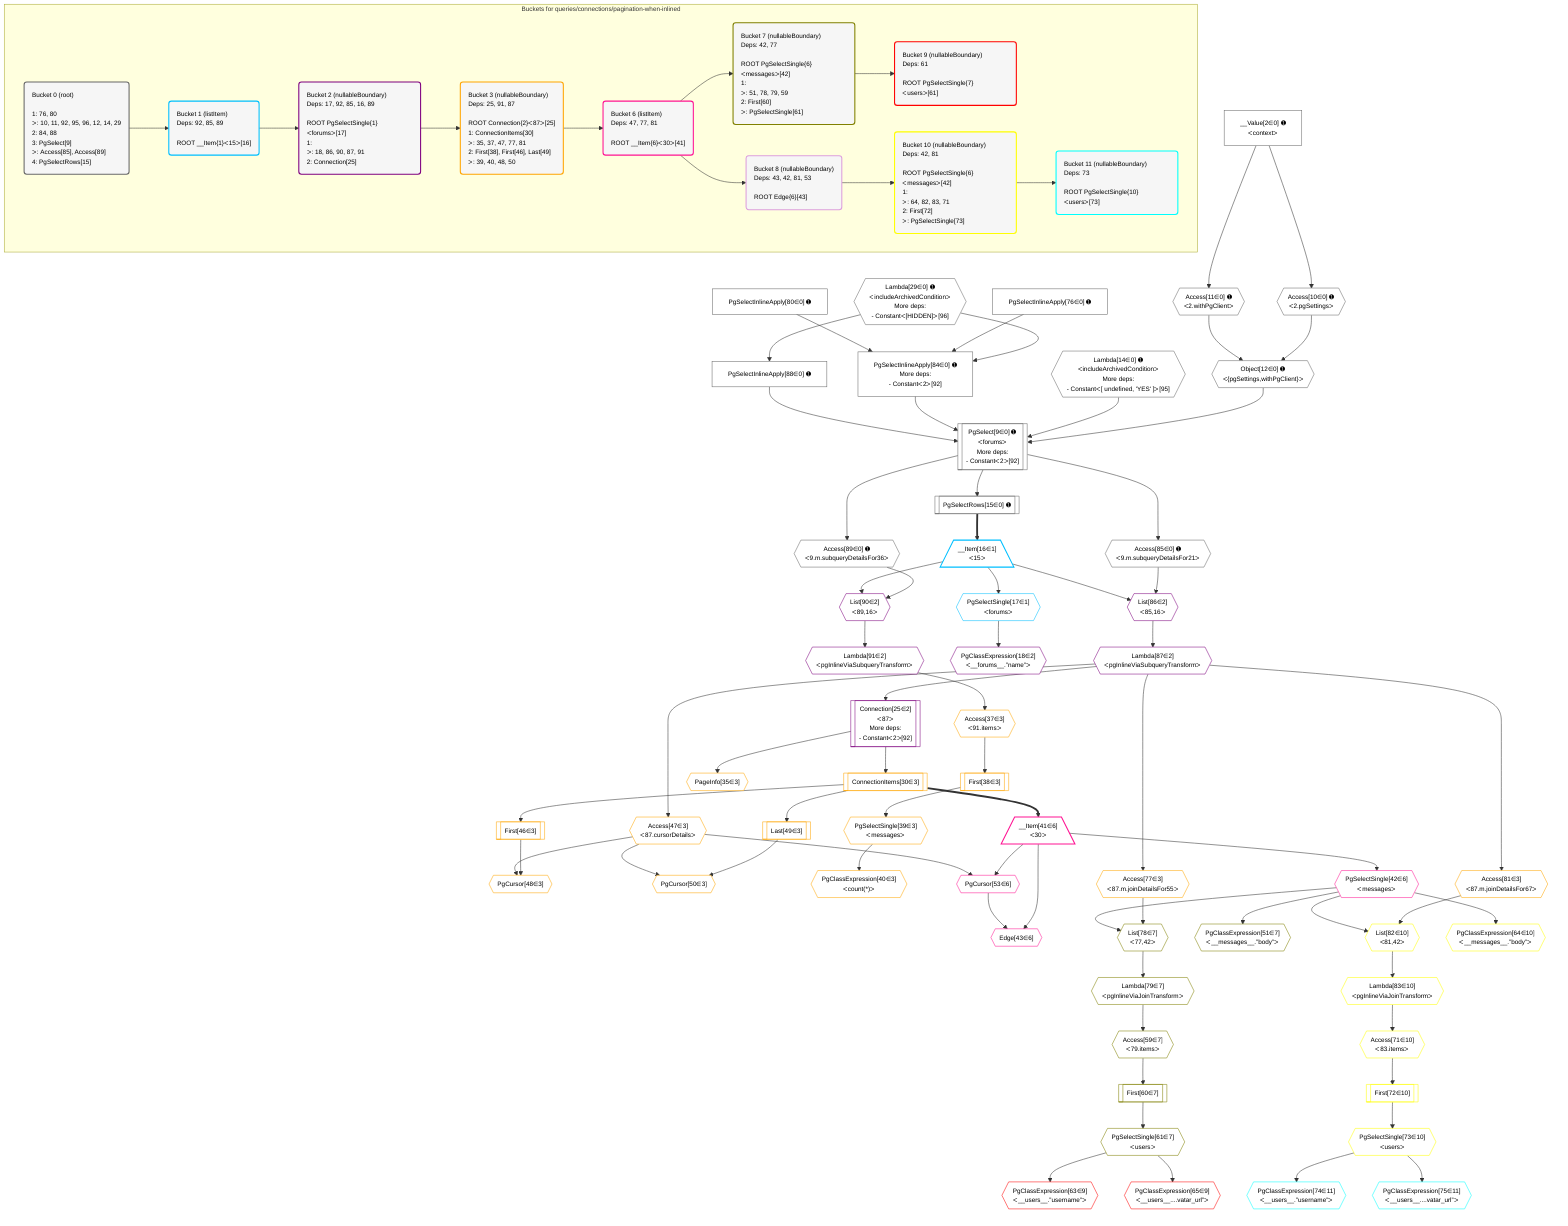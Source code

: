 %%{init: {'themeVariables': { 'fontSize': '12px'}}}%%
graph TD
    classDef path fill:#eee,stroke:#000,color:#000
    classDef plan fill:#fff,stroke-width:1px,color:#000
    classDef itemplan fill:#fff,stroke-width:2px,color:#000
    classDef unbatchedplan fill:#dff,stroke-width:1px,color:#000
    classDef sideeffectplan fill:#fcc,stroke-width:2px,color:#000
    classDef bucket fill:#f6f6f6,color:#000,stroke-width:2px,text-align:left

    subgraph "Buckets for queries/connections/pagination-when-inlined"
    Bucket0("Bucket 0 (root)<br /><br />1: 76, 80<br />ᐳ: 10, 11, 92, 95, 96, 12, 14, 29<br />2: 84, 88<br />3: PgSelect[9]<br />ᐳ: Access[85], Access[89]<br />4: PgSelectRows[15]"):::bucket
    Bucket1("Bucket 1 (listItem)<br />Deps: 92, 85, 89<br /><br />ROOT __Item{1}ᐸ15ᐳ[16]"):::bucket
    Bucket2("Bucket 2 (nullableBoundary)<br />Deps: 17, 92, 85, 16, 89<br /><br />ROOT PgSelectSingle{1}ᐸforumsᐳ[17]<br />1: <br />ᐳ: 18, 86, 90, 87, 91<br />2: Connection[25]"):::bucket
    Bucket3("Bucket 3 (nullableBoundary)<br />Deps: 25, 91, 87<br /><br />ROOT Connection{2}ᐸ87ᐳ[25]<br />1: ConnectionItems[30]<br />ᐳ: 35, 37, 47, 77, 81<br />2: First[38], First[46], Last[49]<br />ᐳ: 39, 40, 48, 50"):::bucket
    Bucket6("Bucket 6 (listItem)<br />Deps: 47, 77, 81<br /><br />ROOT __Item{6}ᐸ30ᐳ[41]"):::bucket
    Bucket7("Bucket 7 (nullableBoundary)<br />Deps: 42, 77<br /><br />ROOT PgSelectSingle{6}ᐸmessagesᐳ[42]<br />1: <br />ᐳ: 51, 78, 79, 59<br />2: First[60]<br />ᐳ: PgSelectSingle[61]"):::bucket
    Bucket8("Bucket 8 (nullableBoundary)<br />Deps: 43, 42, 81, 53<br /><br />ROOT Edge{6}[43]"):::bucket
    Bucket9("Bucket 9 (nullableBoundary)<br />Deps: 61<br /><br />ROOT PgSelectSingle{7}ᐸusersᐳ[61]"):::bucket
    Bucket10("Bucket 10 (nullableBoundary)<br />Deps: 42, 81<br /><br />ROOT PgSelectSingle{6}ᐸmessagesᐳ[42]<br />1: <br />ᐳ: 64, 82, 83, 71<br />2: First[72]<br />ᐳ: PgSelectSingle[73]"):::bucket
    Bucket11("Bucket 11 (nullableBoundary)<br />Deps: 73<br /><br />ROOT PgSelectSingle{10}ᐸusersᐳ[73]"):::bucket
    end
    Bucket0 --> Bucket1
    Bucket1 --> Bucket2
    Bucket2 --> Bucket3
    Bucket3 --> Bucket6
    Bucket6 --> Bucket7 & Bucket8
    Bucket7 --> Bucket9
    Bucket8 --> Bucket10
    Bucket10 --> Bucket11

    %% plan dependencies
    PgSelect9[["PgSelect[9∈0] ➊<br />ᐸforumsᐳ<br />More deps:<br />- Constantᐸ2ᐳ[92]"]]:::plan
    Object12{{"Object[12∈0] ➊<br />ᐸ{pgSettings,withPgClient}ᐳ"}}:::plan
    Lambda14{{"Lambda[14∈0] ➊<br />ᐸincludeArchivedConditionᐳ<br />More deps:<br />- Constantᐸ[ undefined, 'YES' ]ᐳ[95]"}}:::plan
    PgSelectInlineApply84["PgSelectInlineApply[84∈0] ➊<br />More deps:<br />- Constantᐸ2ᐳ[92]"]:::plan
    PgSelectInlineApply88["PgSelectInlineApply[88∈0] ➊"]:::plan
    Object12 & Lambda14 & PgSelectInlineApply84 & PgSelectInlineApply88 --> PgSelect9
    Lambda29{{"Lambda[29∈0] ➊<br />ᐸincludeArchivedConditionᐳ<br />More deps:<br />- Constantᐸ[HIDDEN]ᐳ[96]"}}:::plan
    PgSelectInlineApply76["PgSelectInlineApply[76∈0] ➊"]:::plan
    PgSelectInlineApply80["PgSelectInlineApply[80∈0] ➊"]:::plan
    Lambda29 & PgSelectInlineApply76 & PgSelectInlineApply80 --> PgSelectInlineApply84
    Access10{{"Access[10∈0] ➊<br />ᐸ2.pgSettingsᐳ"}}:::plan
    Access11{{"Access[11∈0] ➊<br />ᐸ2.withPgClientᐳ"}}:::plan
    Access10 & Access11 --> Object12
    __Value2["__Value[2∈0] ➊<br />ᐸcontextᐳ"]:::plan
    __Value2 --> Access10
    __Value2 --> Access11
    PgSelectRows15[["PgSelectRows[15∈0] ➊"]]:::plan
    PgSelect9 --> PgSelectRows15
    Access85{{"Access[85∈0] ➊<br />ᐸ9.m.subqueryDetailsFor21ᐳ"}}:::plan
    PgSelect9 --> Access85
    Lambda29 --> PgSelectInlineApply88
    Access89{{"Access[89∈0] ➊<br />ᐸ9.m.subqueryDetailsFor36ᐳ"}}:::plan
    PgSelect9 --> Access89
    __Item16[/"__Item[16∈1]<br />ᐸ15ᐳ"\]:::itemplan
    PgSelectRows15 ==> __Item16
    PgSelectSingle17{{"PgSelectSingle[17∈1]<br />ᐸforumsᐳ"}}:::plan
    __Item16 --> PgSelectSingle17
    Connection25[["Connection[25∈2]<br />ᐸ87ᐳ<br />More deps:<br />- Constantᐸ2ᐳ[92]"]]:::plan
    Lambda87{{"Lambda[87∈2]<br />ᐸpgInlineViaSubqueryTransformᐳ"}}:::plan
    Lambda87 --> Connection25
    List86{{"List[86∈2]<br />ᐸ85,16ᐳ"}}:::plan
    Access85 & __Item16 --> List86
    List90{{"List[90∈2]<br />ᐸ89,16ᐳ"}}:::plan
    Access89 & __Item16 --> List90
    PgClassExpression18{{"PgClassExpression[18∈2]<br />ᐸ__forums__.”name”ᐳ"}}:::plan
    PgSelectSingle17 --> PgClassExpression18
    List86 --> Lambda87
    Lambda91{{"Lambda[91∈2]<br />ᐸpgInlineViaSubqueryTransformᐳ"}}:::plan
    List90 --> Lambda91
    PgCursor48{{"PgCursor[48∈3]"}}:::plan
    First46[["First[46∈3]"]]:::plan
    Access47{{"Access[47∈3]<br />ᐸ87.cursorDetailsᐳ"}}:::plan
    First46 & Access47 --> PgCursor48
    PgCursor50{{"PgCursor[50∈3]"}}:::plan
    Last49[["Last[49∈3]"]]:::plan
    Last49 & Access47 --> PgCursor50
    ConnectionItems30[["ConnectionItems[30∈3]"]]:::plan
    Connection25 --> ConnectionItems30
    PageInfo35{{"PageInfo[35∈3]"}}:::plan
    Connection25 --> PageInfo35
    Access37{{"Access[37∈3]<br />ᐸ91.itemsᐳ"}}:::plan
    Lambda91 --> Access37
    First38[["First[38∈3]"]]:::plan
    Access37 --> First38
    PgSelectSingle39{{"PgSelectSingle[39∈3]<br />ᐸmessagesᐳ"}}:::plan
    First38 --> PgSelectSingle39
    PgClassExpression40{{"PgClassExpression[40∈3]<br />ᐸcount(*)ᐳ"}}:::plan
    PgSelectSingle39 --> PgClassExpression40
    ConnectionItems30 --> First46
    Lambda87 --> Access47
    ConnectionItems30 --> Last49
    Access77{{"Access[77∈3]<br />ᐸ87.m.joinDetailsFor55ᐳ"}}:::plan
    Lambda87 --> Access77
    Access81{{"Access[81∈3]<br />ᐸ87.m.joinDetailsFor67ᐳ"}}:::plan
    Lambda87 --> Access81
    Edge43{{"Edge[43∈6]"}}:::plan
    __Item41[/"__Item[41∈6]<br />ᐸ30ᐳ"\]:::itemplan
    PgCursor53{{"PgCursor[53∈6]"}}:::plan
    __Item41 & PgCursor53 --> Edge43
    __Item41 & Access47 --> PgCursor53
    ConnectionItems30 ==> __Item41
    PgSelectSingle42{{"PgSelectSingle[42∈6]<br />ᐸmessagesᐳ"}}:::plan
    __Item41 --> PgSelectSingle42
    List78{{"List[78∈7]<br />ᐸ77,42ᐳ"}}:::plan
    Access77 & PgSelectSingle42 --> List78
    PgClassExpression51{{"PgClassExpression[51∈7]<br />ᐸ__messages__.”body”ᐳ"}}:::plan
    PgSelectSingle42 --> PgClassExpression51
    Access59{{"Access[59∈7]<br />ᐸ79.itemsᐳ"}}:::plan
    Lambda79{{"Lambda[79∈7]<br />ᐸpgInlineViaJoinTransformᐳ"}}:::plan
    Lambda79 --> Access59
    First60[["First[60∈7]"]]:::plan
    Access59 --> First60
    PgSelectSingle61{{"PgSelectSingle[61∈7]<br />ᐸusersᐳ"}}:::plan
    First60 --> PgSelectSingle61
    List78 --> Lambda79
    PgClassExpression63{{"PgClassExpression[63∈9]<br />ᐸ__users__.”username”ᐳ"}}:::plan
    PgSelectSingle61 --> PgClassExpression63
    PgClassExpression65{{"PgClassExpression[65∈9]<br />ᐸ__users__....vatar_url”ᐳ"}}:::plan
    PgSelectSingle61 --> PgClassExpression65
    List82{{"List[82∈10]<br />ᐸ81,42ᐳ"}}:::plan
    Access81 & PgSelectSingle42 --> List82
    PgClassExpression64{{"PgClassExpression[64∈10]<br />ᐸ__messages__.”body”ᐳ"}}:::plan
    PgSelectSingle42 --> PgClassExpression64
    Access71{{"Access[71∈10]<br />ᐸ83.itemsᐳ"}}:::plan
    Lambda83{{"Lambda[83∈10]<br />ᐸpgInlineViaJoinTransformᐳ"}}:::plan
    Lambda83 --> Access71
    First72[["First[72∈10]"]]:::plan
    Access71 --> First72
    PgSelectSingle73{{"PgSelectSingle[73∈10]<br />ᐸusersᐳ"}}:::plan
    First72 --> PgSelectSingle73
    List82 --> Lambda83
    PgClassExpression74{{"PgClassExpression[74∈11]<br />ᐸ__users__.”username”ᐳ"}}:::plan
    PgSelectSingle73 --> PgClassExpression74
    PgClassExpression75{{"PgClassExpression[75∈11]<br />ᐸ__users__....vatar_url”ᐳ"}}:::plan
    PgSelectSingle73 --> PgClassExpression75

    %% define steps
    classDef bucket0 stroke:#696969
    class Bucket0,__Value2,PgSelect9,Access10,Access11,Object12,Lambda14,PgSelectRows15,Lambda29,PgSelectInlineApply76,PgSelectInlineApply80,PgSelectInlineApply84,Access85,PgSelectInlineApply88,Access89 bucket0
    classDef bucket1 stroke:#00bfff
    class Bucket1,__Item16,PgSelectSingle17 bucket1
    classDef bucket2 stroke:#7f007f
    class Bucket2,PgClassExpression18,Connection25,List86,Lambda87,List90,Lambda91 bucket2
    classDef bucket3 stroke:#ffa500
    class Bucket3,ConnectionItems30,PageInfo35,Access37,First38,PgSelectSingle39,PgClassExpression40,First46,Access47,PgCursor48,Last49,PgCursor50,Access77,Access81 bucket3
    classDef bucket6 stroke:#ff1493
    class Bucket6,__Item41,PgSelectSingle42,Edge43,PgCursor53 bucket6
    classDef bucket7 stroke:#808000
    class Bucket7,PgClassExpression51,Access59,First60,PgSelectSingle61,List78,Lambda79 bucket7
    classDef bucket8 stroke:#dda0dd
    class Bucket8 bucket8
    classDef bucket9 stroke:#ff0000
    class Bucket9,PgClassExpression63,PgClassExpression65 bucket9
    classDef bucket10 stroke:#ffff00
    class Bucket10,PgClassExpression64,Access71,First72,PgSelectSingle73,List82,Lambda83 bucket10
    classDef bucket11 stroke:#00ffff
    class Bucket11,PgClassExpression74,PgClassExpression75 bucket11